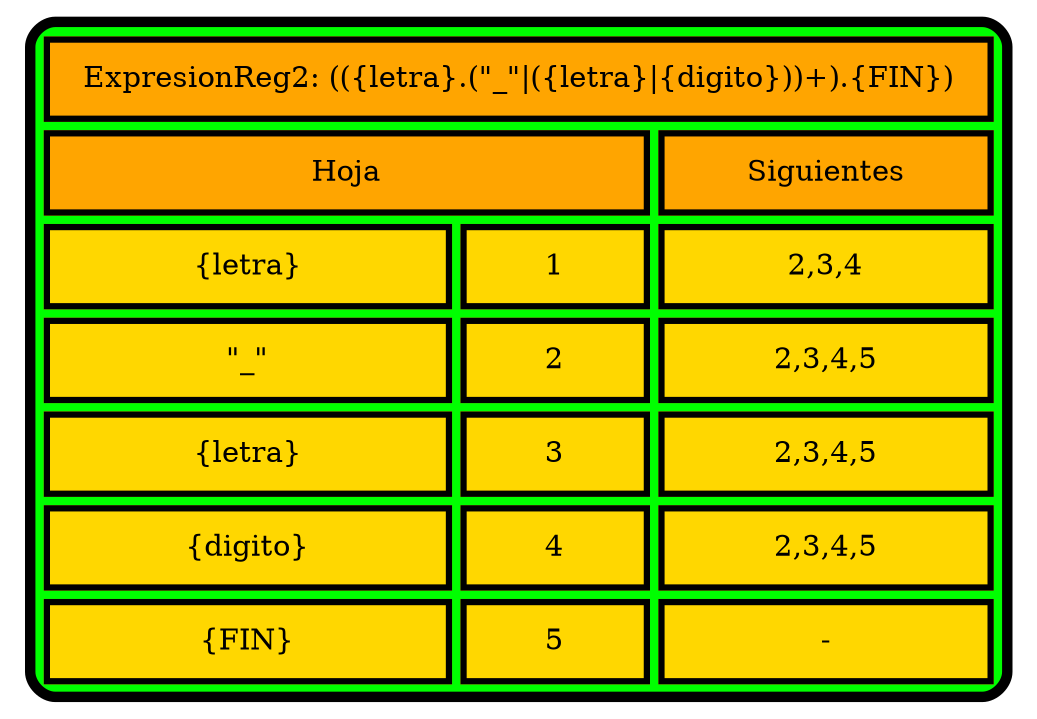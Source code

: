 digraph G { 
  label=<
 <TABLE border="5" cellspacing="4" cellpadding="10" style="rounded" bgcolor="green" gradientangle="315">
<TR>
<TD border="3"  colspan="4" bgcolor="orange">ExpresionReg2: (({letra}.("_"|({letra}|{digito}))+).{FIN})</TD>
</TR><TR>
<TD border="3"  colspan="2" bgcolor="orange">Hoja</TD>
<TD border="3"  colspan="2" bgcolor="orange">Siguientes</TD>
</TR><TR>
<TD border="3"  bgcolor="gold">{letra}</TD>
<TD border="3"  bgcolor="gold">1</TD>
<TD border="3"  colspan="2" bgcolor="gold">2,3,4</TD>
</TR><TR>
<TD border="3"  bgcolor="gold">"_"</TD>
<TD border="3"  bgcolor="gold">2</TD>
<TD border="3"  colspan="2" bgcolor="gold">2,3,4,5</TD>
</TR><TR>
<TD border="3"  bgcolor="gold">{letra}</TD>
<TD border="3"  bgcolor="gold">3</TD>
<TD border="3"  colspan="2" bgcolor="gold">2,3,4,5</TD>
</TR><TR>
<TD border="3"  bgcolor="gold">{digito}</TD>
<TD border="3"  bgcolor="gold">4</TD>
<TD border="3"  colspan="2" bgcolor="gold">2,3,4,5</TD>
</TR><TR>
<TD border="3"  bgcolor="gold">{FIN}</TD>
<TD border="3"  bgcolor="gold">5</TD>
<TD border="3"  colspan="2" bgcolor="gold">-</TD>
</TR></TABLE>>


}